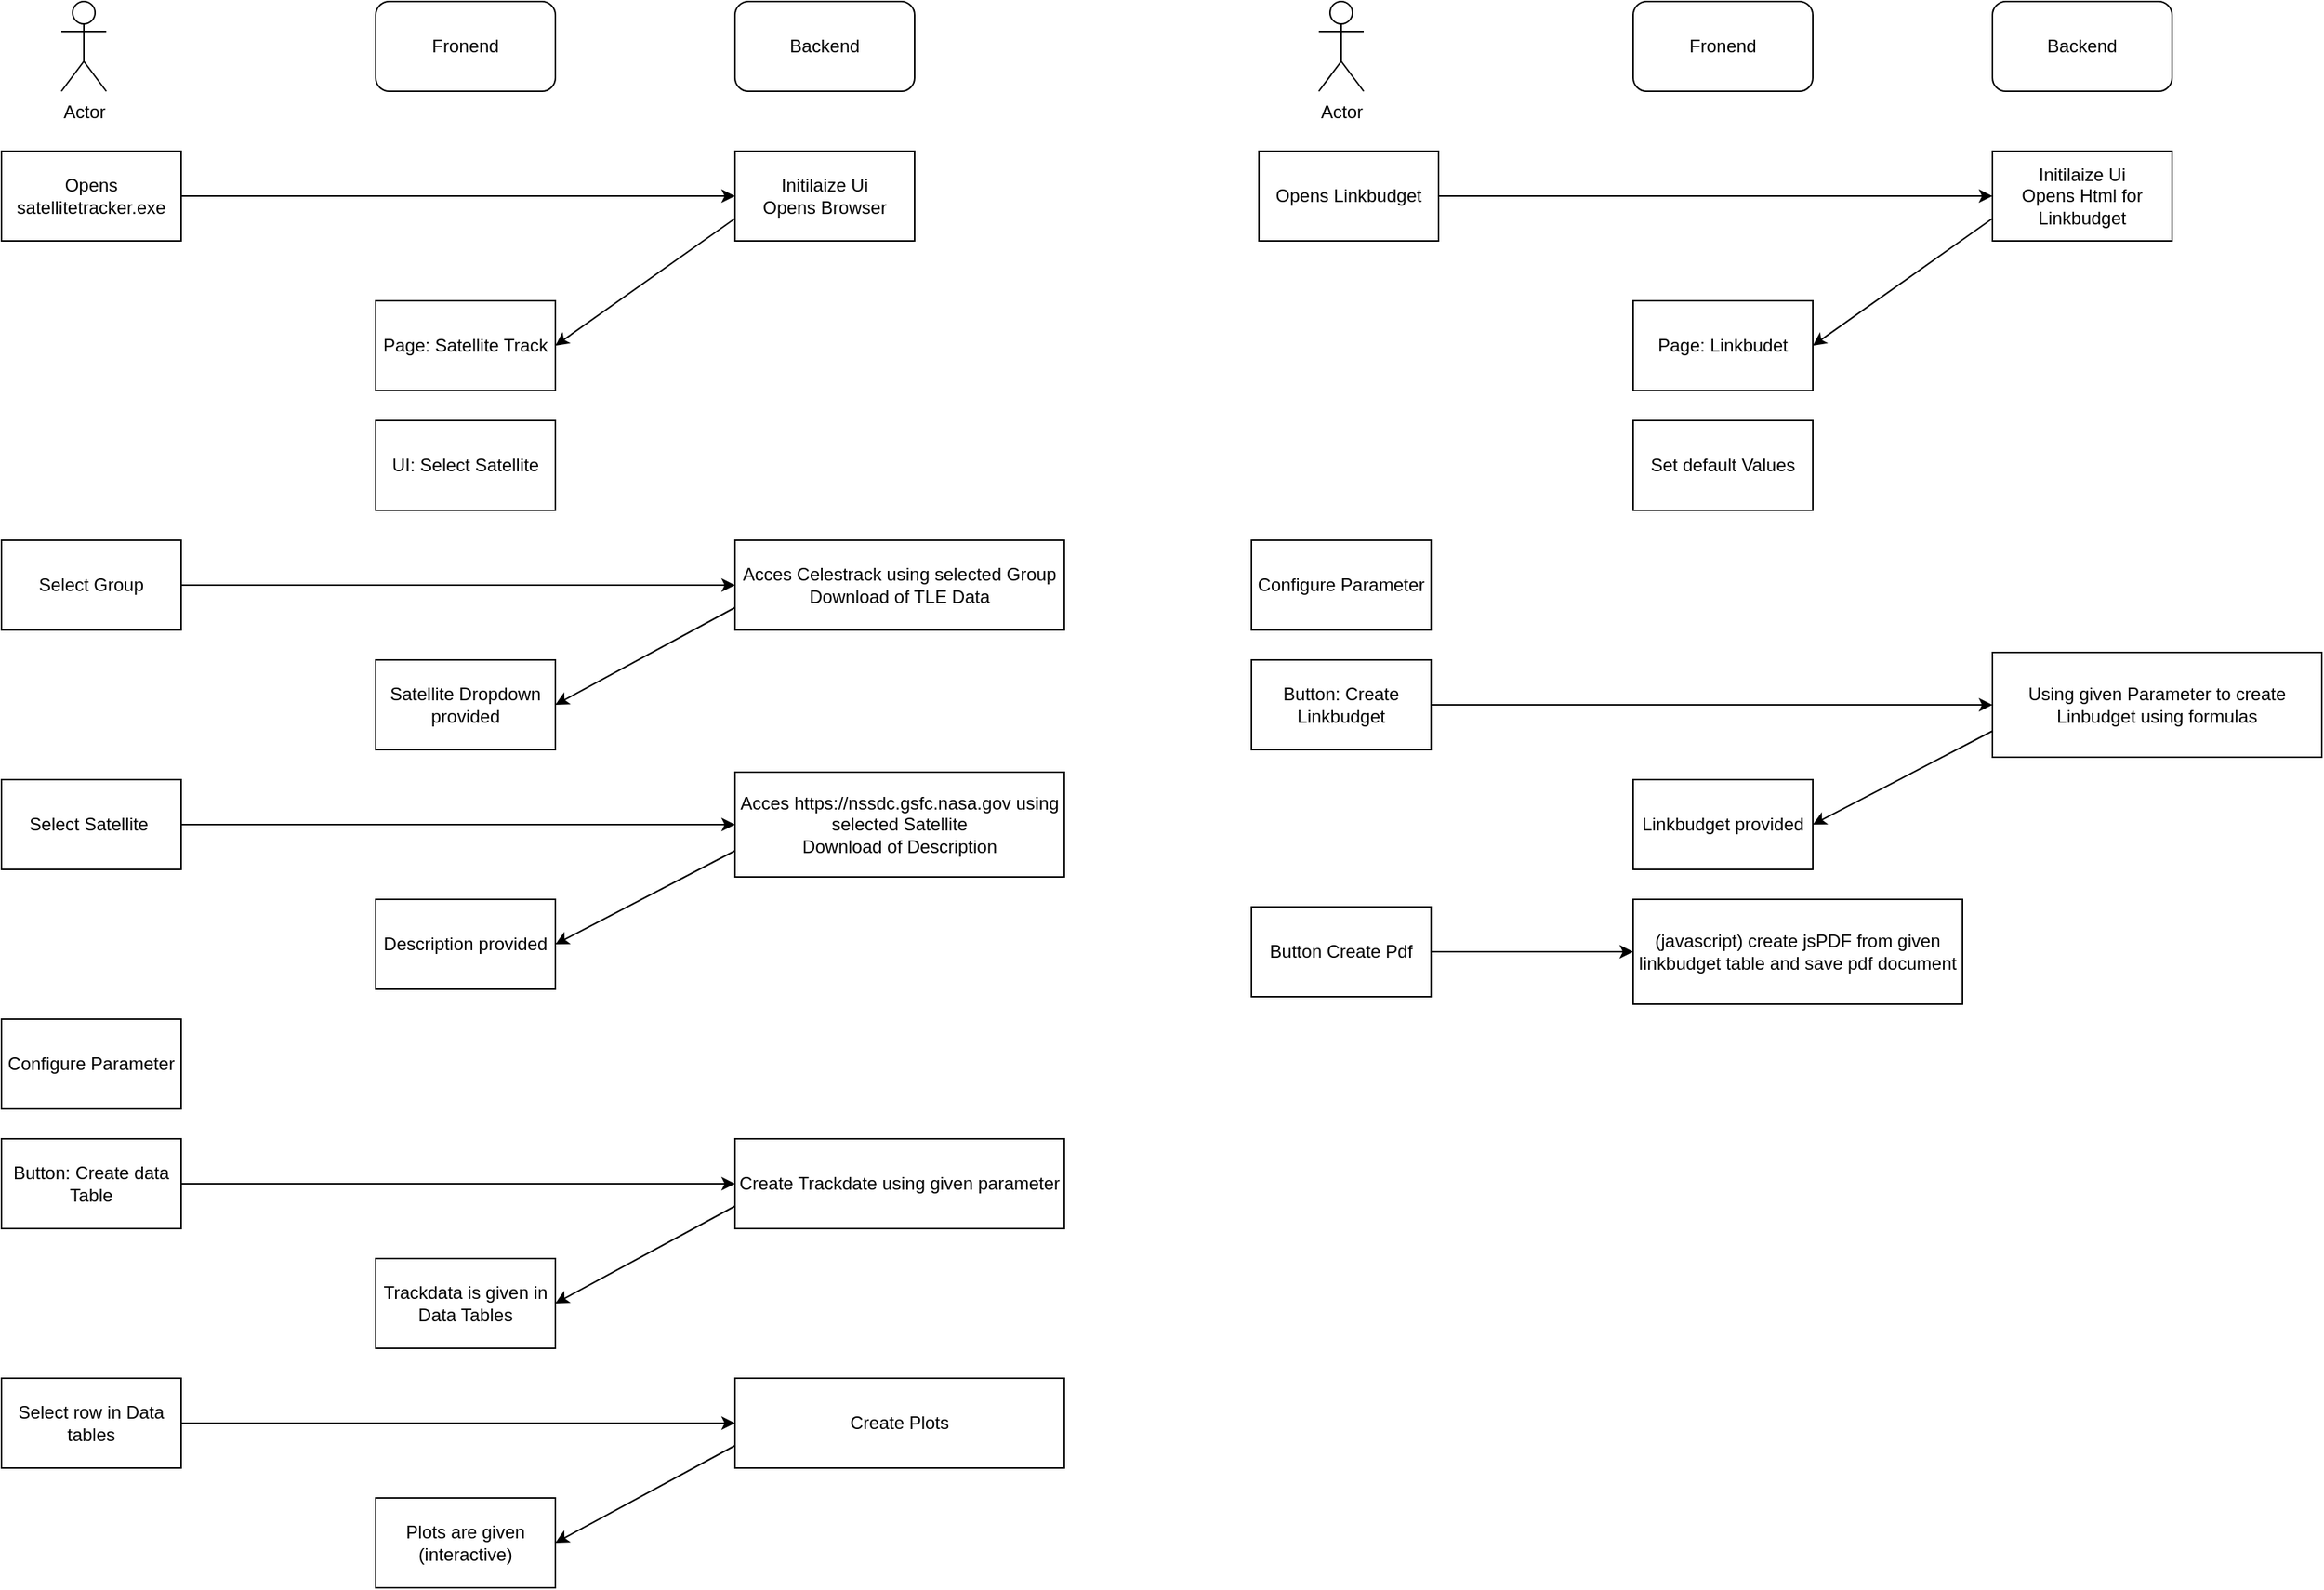 <mxfile version="24.7.8">
  <diagram name="Seite-1" id="zIh8jNpniTw086rYhds0">
    <mxGraphModel dx="2607" dy="1520" grid="1" gridSize="10" guides="1" tooltips="1" connect="1" arrows="1" fold="1" page="1" pageScale="1" pageWidth="827" pageHeight="1169" math="0" shadow="0">
      <root>
        <mxCell id="0" />
        <mxCell id="1" parent="0" />
        <mxCell id="hMuRxjU3mHN4IoHoCKhS-1" value="Actor" style="shape=umlActor;verticalLabelPosition=bottom;verticalAlign=top;html=1;outlineConnect=0;" vertex="1" parent="1">
          <mxGeometry x="270" y="40" width="30" height="60" as="geometry" />
        </mxCell>
        <mxCell id="hMuRxjU3mHN4IoHoCKhS-2" value="Opens satellitetracker.exe" style="rounded=0;whiteSpace=wrap;html=1;" vertex="1" parent="1">
          <mxGeometry x="230" y="140" width="120" height="60" as="geometry" />
        </mxCell>
        <mxCell id="hMuRxjU3mHN4IoHoCKhS-3" value="Backend" style="rounded=1;whiteSpace=wrap;html=1;" vertex="1" parent="1">
          <mxGeometry x="720" y="40" width="120" height="60" as="geometry" />
        </mxCell>
        <mxCell id="hMuRxjU3mHN4IoHoCKhS-4" value="Fronend" style="rounded=1;whiteSpace=wrap;html=1;" vertex="1" parent="1">
          <mxGeometry x="480" y="40" width="120" height="60" as="geometry" />
        </mxCell>
        <mxCell id="hMuRxjU3mHN4IoHoCKhS-5" value="Initilaize Ui&lt;div&gt;Opens Browser&lt;/div&gt;" style="rounded=0;whiteSpace=wrap;html=1;" vertex="1" parent="1">
          <mxGeometry x="720" y="140" width="120" height="60" as="geometry" />
        </mxCell>
        <mxCell id="hMuRxjU3mHN4IoHoCKhS-6" value="Page: Satellite Track" style="rounded=0;whiteSpace=wrap;html=1;" vertex="1" parent="1">
          <mxGeometry x="480" y="240" width="120" height="60" as="geometry" />
        </mxCell>
        <mxCell id="hMuRxjU3mHN4IoHoCKhS-7" value="UI: Select Satellite" style="rounded=0;whiteSpace=wrap;html=1;" vertex="1" parent="1">
          <mxGeometry x="480" y="320" width="120" height="60" as="geometry" />
        </mxCell>
        <mxCell id="hMuRxjU3mHN4IoHoCKhS-8" value="Select Group" style="rounded=0;whiteSpace=wrap;html=1;" vertex="1" parent="1">
          <mxGeometry x="230" y="400" width="120" height="60" as="geometry" />
        </mxCell>
        <mxCell id="hMuRxjU3mHN4IoHoCKhS-9" value="Acces Celestrack using selected Group&lt;div&gt;Download of TLE Data&lt;/div&gt;" style="rounded=0;whiteSpace=wrap;html=1;" vertex="1" parent="1">
          <mxGeometry x="720" y="400" width="220" height="60" as="geometry" />
        </mxCell>
        <mxCell id="hMuRxjU3mHN4IoHoCKhS-10" value="Satellite Dropdown provided" style="rounded=0;whiteSpace=wrap;html=1;" vertex="1" parent="1">
          <mxGeometry x="480" y="480" width="120" height="60" as="geometry" />
        </mxCell>
        <mxCell id="hMuRxjU3mHN4IoHoCKhS-11" value="Select Satellite&amp;nbsp;" style="rounded=0;whiteSpace=wrap;html=1;" vertex="1" parent="1">
          <mxGeometry x="230" y="560" width="120" height="60" as="geometry" />
        </mxCell>
        <mxCell id="hMuRxjU3mHN4IoHoCKhS-12" value="Acces https://nssdc.gsfc.nasa.gov using selected Satellite&lt;div&gt;Download of Description&lt;/div&gt;" style="rounded=0;whiteSpace=wrap;html=1;" vertex="1" parent="1">
          <mxGeometry x="720" y="555" width="220" height="70" as="geometry" />
        </mxCell>
        <mxCell id="hMuRxjU3mHN4IoHoCKhS-13" value="Description provided" style="rounded=0;whiteSpace=wrap;html=1;" vertex="1" parent="1">
          <mxGeometry x="480" y="640" width="120" height="60" as="geometry" />
        </mxCell>
        <mxCell id="hMuRxjU3mHN4IoHoCKhS-14" value="Configure Parameter" style="rounded=0;whiteSpace=wrap;html=1;" vertex="1" parent="1">
          <mxGeometry x="230" y="720" width="120" height="60" as="geometry" />
        </mxCell>
        <mxCell id="hMuRxjU3mHN4IoHoCKhS-15" value="Create Trackdate using given parameter" style="rounded=0;whiteSpace=wrap;html=1;" vertex="1" parent="1">
          <mxGeometry x="720" y="800" width="220" height="60" as="geometry" />
        </mxCell>
        <mxCell id="hMuRxjU3mHN4IoHoCKhS-17" value="Button: Create data Table" style="rounded=0;whiteSpace=wrap;html=1;" vertex="1" parent="1">
          <mxGeometry x="230" y="800" width="120" height="60" as="geometry" />
        </mxCell>
        <mxCell id="hMuRxjU3mHN4IoHoCKhS-18" value="Trackdata is given in Data Tables" style="rounded=0;whiteSpace=wrap;html=1;" vertex="1" parent="1">
          <mxGeometry x="480" y="880" width="120" height="60" as="geometry" />
        </mxCell>
        <mxCell id="hMuRxjU3mHN4IoHoCKhS-19" value="Select row in Data tables" style="rounded=0;whiteSpace=wrap;html=1;" vertex="1" parent="1">
          <mxGeometry x="230" y="960" width="120" height="60" as="geometry" />
        </mxCell>
        <mxCell id="hMuRxjU3mHN4IoHoCKhS-20" value="Create Plots" style="rounded=0;whiteSpace=wrap;html=1;" vertex="1" parent="1">
          <mxGeometry x="720" y="960" width="220" height="60" as="geometry" />
        </mxCell>
        <mxCell id="hMuRxjU3mHN4IoHoCKhS-21" value="Plots are given (interactive)" style="rounded=0;whiteSpace=wrap;html=1;" vertex="1" parent="1">
          <mxGeometry x="480" y="1040" width="120" height="60" as="geometry" />
        </mxCell>
        <mxCell id="hMuRxjU3mHN4IoHoCKhS-22" value="" style="endArrow=classic;html=1;rounded=0;exitX=1;exitY=0.5;exitDx=0;exitDy=0;entryX=0;entryY=0.5;entryDx=0;entryDy=0;" edge="1" parent="1" source="hMuRxjU3mHN4IoHoCKhS-2" target="hMuRxjU3mHN4IoHoCKhS-5">
          <mxGeometry width="50" height="50" relative="1" as="geometry">
            <mxPoint x="650" y="160" as="sourcePoint" />
            <mxPoint x="700" y="110" as="targetPoint" />
          </mxGeometry>
        </mxCell>
        <mxCell id="hMuRxjU3mHN4IoHoCKhS-23" value="" style="endArrow=classic;html=1;rounded=0;exitX=0;exitY=0.75;exitDx=0;exitDy=0;entryX=1;entryY=0.5;entryDx=0;entryDy=0;" edge="1" parent="1" source="hMuRxjU3mHN4IoHoCKhS-5" target="hMuRxjU3mHN4IoHoCKhS-6">
          <mxGeometry width="50" height="50" relative="1" as="geometry">
            <mxPoint x="670" y="320" as="sourcePoint" />
            <mxPoint x="720" y="270" as="targetPoint" />
          </mxGeometry>
        </mxCell>
        <mxCell id="hMuRxjU3mHN4IoHoCKhS-24" value="" style="endArrow=classic;html=1;rounded=0;exitX=1;exitY=0.5;exitDx=0;exitDy=0;entryX=0;entryY=0.5;entryDx=0;entryDy=0;" edge="1" parent="1" source="hMuRxjU3mHN4IoHoCKhS-8" target="hMuRxjU3mHN4IoHoCKhS-9">
          <mxGeometry width="50" height="50" relative="1" as="geometry">
            <mxPoint x="460" y="480" as="sourcePoint" />
            <mxPoint x="510" y="430" as="targetPoint" />
          </mxGeometry>
        </mxCell>
        <mxCell id="hMuRxjU3mHN4IoHoCKhS-25" value="" style="endArrow=classic;html=1;rounded=0;exitX=0;exitY=0.75;exitDx=0;exitDy=0;entryX=1;entryY=0.5;entryDx=0;entryDy=0;" edge="1" parent="1" source="hMuRxjU3mHN4IoHoCKhS-9" target="hMuRxjU3mHN4IoHoCKhS-10">
          <mxGeometry width="50" height="50" relative="1" as="geometry">
            <mxPoint x="560" y="560" as="sourcePoint" />
            <mxPoint x="610" y="510" as="targetPoint" />
          </mxGeometry>
        </mxCell>
        <mxCell id="hMuRxjU3mHN4IoHoCKhS-26" value="" style="endArrow=classic;html=1;rounded=0;exitX=1;exitY=0.5;exitDx=0;exitDy=0;entryX=0;entryY=0.5;entryDx=0;entryDy=0;" edge="1" parent="1" source="hMuRxjU3mHN4IoHoCKhS-11" target="hMuRxjU3mHN4IoHoCKhS-12">
          <mxGeometry width="50" height="50" relative="1" as="geometry">
            <mxPoint x="560" y="620" as="sourcePoint" />
            <mxPoint x="610" y="570" as="targetPoint" />
          </mxGeometry>
        </mxCell>
        <mxCell id="hMuRxjU3mHN4IoHoCKhS-28" value="" style="endArrow=classic;html=1;rounded=0;exitX=0;exitY=0.75;exitDx=0;exitDy=0;entryX=1;entryY=0.5;entryDx=0;entryDy=0;" edge="1" parent="1" source="hMuRxjU3mHN4IoHoCKhS-12" target="hMuRxjU3mHN4IoHoCKhS-13">
          <mxGeometry width="50" height="50" relative="1" as="geometry">
            <mxPoint x="560" y="620" as="sourcePoint" />
            <mxPoint x="610" y="570" as="targetPoint" />
          </mxGeometry>
        </mxCell>
        <mxCell id="hMuRxjU3mHN4IoHoCKhS-29" value="" style="endArrow=classic;html=1;rounded=0;exitX=1;exitY=0.5;exitDx=0;exitDy=0;entryX=0;entryY=0.5;entryDx=0;entryDy=0;" edge="1" parent="1" source="hMuRxjU3mHN4IoHoCKhS-17" target="hMuRxjU3mHN4IoHoCKhS-15">
          <mxGeometry width="50" height="50" relative="1" as="geometry">
            <mxPoint x="520" y="760" as="sourcePoint" />
            <mxPoint x="570" y="710" as="targetPoint" />
          </mxGeometry>
        </mxCell>
        <mxCell id="hMuRxjU3mHN4IoHoCKhS-31" value="" style="endArrow=classic;html=1;rounded=0;exitX=1;exitY=0.5;exitDx=0;exitDy=0;entryX=0;entryY=0.5;entryDx=0;entryDy=0;" edge="1" parent="1" source="hMuRxjU3mHN4IoHoCKhS-19" target="hMuRxjU3mHN4IoHoCKhS-20">
          <mxGeometry width="50" height="50" relative="1" as="geometry">
            <mxPoint x="430" y="950" as="sourcePoint" />
            <mxPoint x="480" y="900" as="targetPoint" />
          </mxGeometry>
        </mxCell>
        <mxCell id="hMuRxjU3mHN4IoHoCKhS-32" value="" style="endArrow=classic;html=1;rounded=0;exitX=0;exitY=0.75;exitDx=0;exitDy=0;entryX=1;entryY=0.5;entryDx=0;entryDy=0;" edge="1" parent="1" source="hMuRxjU3mHN4IoHoCKhS-20" target="hMuRxjU3mHN4IoHoCKhS-21">
          <mxGeometry width="50" height="50" relative="1" as="geometry">
            <mxPoint x="430" y="950" as="sourcePoint" />
            <mxPoint x="480" y="900" as="targetPoint" />
          </mxGeometry>
        </mxCell>
        <mxCell id="hMuRxjU3mHN4IoHoCKhS-33" value="" style="endArrow=classic;html=1;rounded=0;exitX=0;exitY=0.75;exitDx=0;exitDy=0;entryX=1;entryY=0.5;entryDx=0;entryDy=0;" edge="1" parent="1" source="hMuRxjU3mHN4IoHoCKhS-15" target="hMuRxjU3mHN4IoHoCKhS-18">
          <mxGeometry width="50" height="50" relative="1" as="geometry">
            <mxPoint x="430" y="950" as="sourcePoint" />
            <mxPoint x="480" y="900" as="targetPoint" />
          </mxGeometry>
        </mxCell>
        <mxCell id="hMuRxjU3mHN4IoHoCKhS-34" value="Actor" style="shape=umlActor;verticalLabelPosition=bottom;verticalAlign=top;html=1;outlineConnect=0;" vertex="1" parent="1">
          <mxGeometry x="1110" y="40" width="30" height="60" as="geometry" />
        </mxCell>
        <mxCell id="hMuRxjU3mHN4IoHoCKhS-35" value="Opens Linkbudget" style="rounded=0;whiteSpace=wrap;html=1;" vertex="1" parent="1">
          <mxGeometry x="1070" y="140" width="120" height="60" as="geometry" />
        </mxCell>
        <mxCell id="hMuRxjU3mHN4IoHoCKhS-36" value="Backend" style="rounded=1;whiteSpace=wrap;html=1;" vertex="1" parent="1">
          <mxGeometry x="1560" y="40" width="120" height="60" as="geometry" />
        </mxCell>
        <mxCell id="hMuRxjU3mHN4IoHoCKhS-37" value="Fronend" style="rounded=1;whiteSpace=wrap;html=1;" vertex="1" parent="1">
          <mxGeometry x="1320" y="40" width="120" height="60" as="geometry" />
        </mxCell>
        <mxCell id="hMuRxjU3mHN4IoHoCKhS-38" value="Initilaize Ui&lt;div&gt;Opens Html for Linkbudget&lt;/div&gt;" style="rounded=0;whiteSpace=wrap;html=1;" vertex="1" parent="1">
          <mxGeometry x="1560" y="140" width="120" height="60" as="geometry" />
        </mxCell>
        <mxCell id="hMuRxjU3mHN4IoHoCKhS-39" value="Page: Linkbudet" style="rounded=0;whiteSpace=wrap;html=1;" vertex="1" parent="1">
          <mxGeometry x="1320" y="240" width="120" height="60" as="geometry" />
        </mxCell>
        <mxCell id="hMuRxjU3mHN4IoHoCKhS-40" value="Set default Values" style="rounded=0;whiteSpace=wrap;html=1;" vertex="1" parent="1">
          <mxGeometry x="1320" y="320" width="120" height="60" as="geometry" />
        </mxCell>
        <mxCell id="hMuRxjU3mHN4IoHoCKhS-54" value="" style="endArrow=classic;html=1;rounded=0;exitX=1;exitY=0.5;exitDx=0;exitDy=0;entryX=0;entryY=0.5;entryDx=0;entryDy=0;" edge="1" parent="1" source="hMuRxjU3mHN4IoHoCKhS-35" target="hMuRxjU3mHN4IoHoCKhS-38">
          <mxGeometry width="50" height="50" relative="1" as="geometry">
            <mxPoint x="1490" y="160" as="sourcePoint" />
            <mxPoint x="1540" y="110" as="targetPoint" />
          </mxGeometry>
        </mxCell>
        <mxCell id="hMuRxjU3mHN4IoHoCKhS-55" value="" style="endArrow=classic;html=1;rounded=0;exitX=0;exitY=0.75;exitDx=0;exitDy=0;entryX=1;entryY=0.5;entryDx=0;entryDy=0;" edge="1" parent="1" source="hMuRxjU3mHN4IoHoCKhS-38" target="hMuRxjU3mHN4IoHoCKhS-39">
          <mxGeometry width="50" height="50" relative="1" as="geometry">
            <mxPoint x="1510" y="320" as="sourcePoint" />
            <mxPoint x="1560" y="270" as="targetPoint" />
          </mxGeometry>
        </mxCell>
        <mxCell id="hMuRxjU3mHN4IoHoCKhS-64" value="Configure Parameter" style="rounded=0;whiteSpace=wrap;html=1;" vertex="1" parent="1">
          <mxGeometry x="1065" y="400" width="120" height="60" as="geometry" />
        </mxCell>
        <mxCell id="hMuRxjU3mHN4IoHoCKhS-65" value="Button: Create Linkbudget" style="rounded=0;whiteSpace=wrap;html=1;" vertex="1" parent="1">
          <mxGeometry x="1065" y="480" width="120" height="60" as="geometry" />
        </mxCell>
        <mxCell id="hMuRxjU3mHN4IoHoCKhS-66" value="Button Create Pdf" style="rounded=0;whiteSpace=wrap;html=1;" vertex="1" parent="1">
          <mxGeometry x="1065" y="645" width="120" height="60" as="geometry" />
        </mxCell>
        <mxCell id="hMuRxjU3mHN4IoHoCKhS-68" value="Using given Parameter to create Linbudget using formulas" style="rounded=0;whiteSpace=wrap;html=1;" vertex="1" parent="1">
          <mxGeometry x="1560" y="475" width="220" height="70" as="geometry" />
        </mxCell>
        <mxCell id="hMuRxjU3mHN4IoHoCKhS-69" value="Linkbudget provided" style="rounded=0;whiteSpace=wrap;html=1;" vertex="1" parent="1">
          <mxGeometry x="1320" y="560" width="120" height="60" as="geometry" />
        </mxCell>
        <mxCell id="hMuRxjU3mHN4IoHoCKhS-70" value="(javascript) create jsPDF from given linkbudget table and save pdf document" style="rounded=0;whiteSpace=wrap;html=1;" vertex="1" parent="1">
          <mxGeometry x="1320" y="640" width="220" height="70" as="geometry" />
        </mxCell>
        <mxCell id="hMuRxjU3mHN4IoHoCKhS-71" value="" style="endArrow=classic;html=1;rounded=0;exitX=1;exitY=0.5;exitDx=0;exitDy=0;entryX=0;entryY=0.5;entryDx=0;entryDy=0;" edge="1" parent="1" source="hMuRxjU3mHN4IoHoCKhS-65" target="hMuRxjU3mHN4IoHoCKhS-68">
          <mxGeometry width="50" height="50" relative="1" as="geometry">
            <mxPoint x="1300" y="450" as="sourcePoint" />
            <mxPoint x="1350" y="400" as="targetPoint" />
          </mxGeometry>
        </mxCell>
        <mxCell id="hMuRxjU3mHN4IoHoCKhS-73" value="" style="endArrow=classic;html=1;rounded=0;exitX=0;exitY=0.75;exitDx=0;exitDy=0;entryX=1;entryY=0.5;entryDx=0;entryDy=0;" edge="1" parent="1" source="hMuRxjU3mHN4IoHoCKhS-68" target="hMuRxjU3mHN4IoHoCKhS-69">
          <mxGeometry width="50" height="50" relative="1" as="geometry">
            <mxPoint x="1330" y="580" as="sourcePoint" />
            <mxPoint x="1380" y="530" as="targetPoint" />
          </mxGeometry>
        </mxCell>
        <mxCell id="hMuRxjU3mHN4IoHoCKhS-74" value="" style="endArrow=classic;html=1;rounded=0;exitX=1;exitY=0.5;exitDx=0;exitDy=0;entryX=0;entryY=0.5;entryDx=0;entryDy=0;" edge="1" parent="1" source="hMuRxjU3mHN4IoHoCKhS-66" target="hMuRxjU3mHN4IoHoCKhS-70">
          <mxGeometry width="50" height="50" relative="1" as="geometry">
            <mxPoint x="1330" y="580" as="sourcePoint" />
            <mxPoint x="1380" y="530" as="targetPoint" />
          </mxGeometry>
        </mxCell>
      </root>
    </mxGraphModel>
  </diagram>
</mxfile>
